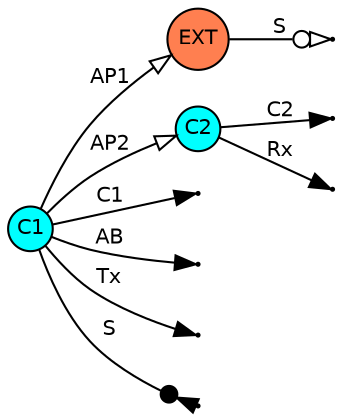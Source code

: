 digraph pwb_model {
	rankdir=LR;
	size="8,5"
	node [ shape = circle , fontname = "Helvetica" , fontsize = 10 , height = 0.1 , width = 0.1 , margin = 0.01 ,  style=filled ];
	edge [ fontname = "Helvetica" , forcelabels= true , fontsize = 10 ];
	"EXT" [shape=circle , regular=1, style=filled , fillcolor=coral ];
	"C1" [ shape=circle fillcolor=cyan ];
	"C2" [ shape=circle fillcolor=cyan ];
"REF1" [shape=point , label ="", width=0.02 , height=0.02, regular=1, style=filled , fillcolor=black ];
	C1 -> REF1 [ label = "C1" , arrowhead = "normal" ];
"REF2" [shape=point , label ="", width=0.02 , height=0.02, regular=1, style=filled , fillcolor=black ];
	C2 -> REF2 [ label = "C2" , arrowhead = "normal" ];
"REF3" [shape=point , label ="", width=0.02 , height=0.02, regular=1, style=filled , fillcolor=black ];
	C1 -> REF3 [ label = "AB" , arrowhead = "normal" ];
	C1 -> EXT [ label = "AP1" , arrowhead = "empty" ];
	C1 -> C2 [ label = "AP2" , arrowhead = "empty" ];
"REF4" [shape=point , label ="", width=0.02 , height=0.02, regular=1, style=filled , fillcolor=black ];
	EXT -> REF4 [ label = "S" , arrowhead = "emptyodot" ];
"REF5" [shape=point , label ="", width=0.02 , height=0.02, regular=1, style=filled , fillcolor=black ];
	C1 -> REF5 [ label = "Tx" , arrowhead = "normal" ];
"REF6" [shape=point , label ="", width=0.02 , height=0.02, regular=1, style=filled , fillcolor=black ];
	C2 -> REF6 [ label = "Rx" , arrowhead = "normal" ];
"REF7" [shape=point , label ="", width=0.02 , height=0.02, regular=1, style=filled , fillcolor=black ];
	C1 -> REF7 [ label = "S" , arrowhead = "invdot" ];
}
